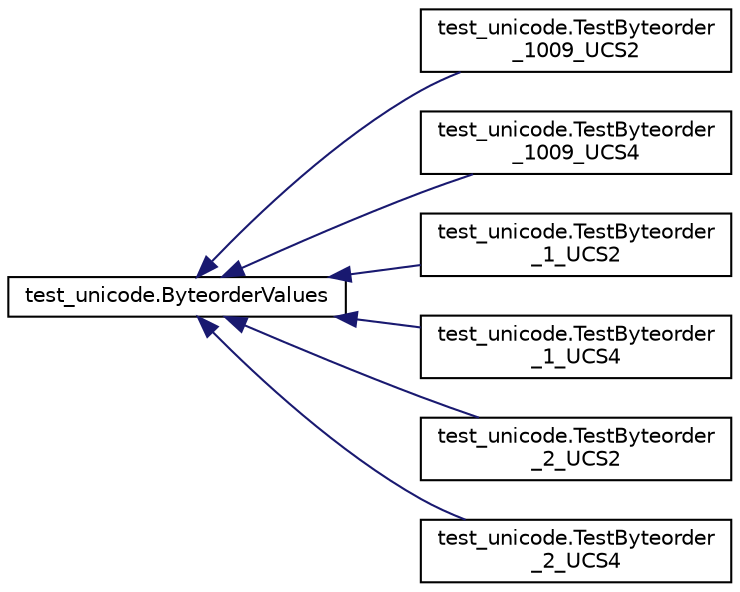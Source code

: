 digraph "Graphical Class Hierarchy"
{
 // LATEX_PDF_SIZE
  edge [fontname="Helvetica",fontsize="10",labelfontname="Helvetica",labelfontsize="10"];
  node [fontname="Helvetica",fontsize="10",shape=record];
  rankdir="LR";
  Node0 [label="test_unicode.ByteorderValues",height=0.2,width=0.4,color="black", fillcolor="white", style="filled",URL="$classtest__unicode_1_1ByteorderValues.html",tooltip=" "];
  Node0 -> Node1 [dir="back",color="midnightblue",fontsize="10",style="solid",fontname="Helvetica"];
  Node1 [label="test_unicode.TestByteorder\l_1009_UCS2",height=0.2,width=0.4,color="black", fillcolor="white", style="filled",URL="$classtest__unicode_1_1TestByteorder__1009__UCS2.html",tooltip=" "];
  Node0 -> Node2 [dir="back",color="midnightblue",fontsize="10",style="solid",fontname="Helvetica"];
  Node2 [label="test_unicode.TestByteorder\l_1009_UCS4",height=0.2,width=0.4,color="black", fillcolor="white", style="filled",URL="$classtest__unicode_1_1TestByteorder__1009__UCS4.html",tooltip=" "];
  Node0 -> Node3 [dir="back",color="midnightblue",fontsize="10",style="solid",fontname="Helvetica"];
  Node3 [label="test_unicode.TestByteorder\l_1_UCS2",height=0.2,width=0.4,color="black", fillcolor="white", style="filled",URL="$classtest__unicode_1_1TestByteorder__1__UCS2.html",tooltip=" "];
  Node0 -> Node4 [dir="back",color="midnightblue",fontsize="10",style="solid",fontname="Helvetica"];
  Node4 [label="test_unicode.TestByteorder\l_1_UCS4",height=0.2,width=0.4,color="black", fillcolor="white", style="filled",URL="$classtest__unicode_1_1TestByteorder__1__UCS4.html",tooltip=" "];
  Node0 -> Node5 [dir="back",color="midnightblue",fontsize="10",style="solid",fontname="Helvetica"];
  Node5 [label="test_unicode.TestByteorder\l_2_UCS2",height=0.2,width=0.4,color="black", fillcolor="white", style="filled",URL="$classtest__unicode_1_1TestByteorder__2__UCS2.html",tooltip=" "];
  Node0 -> Node6 [dir="back",color="midnightblue",fontsize="10",style="solid",fontname="Helvetica"];
  Node6 [label="test_unicode.TestByteorder\l_2_UCS4",height=0.2,width=0.4,color="black", fillcolor="white", style="filled",URL="$classtest__unicode_1_1TestByteorder__2__UCS4.html",tooltip=" "];
}
